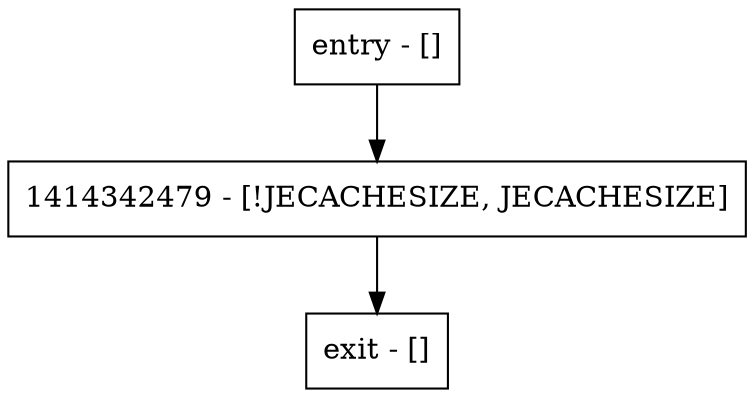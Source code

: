 digraph getSize {
node [shape=record];
entry [label="entry - []"];
exit [label="exit - []"];
1414342479 [label="1414342479 - [!JECACHESIZE, JECACHESIZE]"];
entry;
exit;
entry -> 1414342479;
1414342479 -> exit;
}
